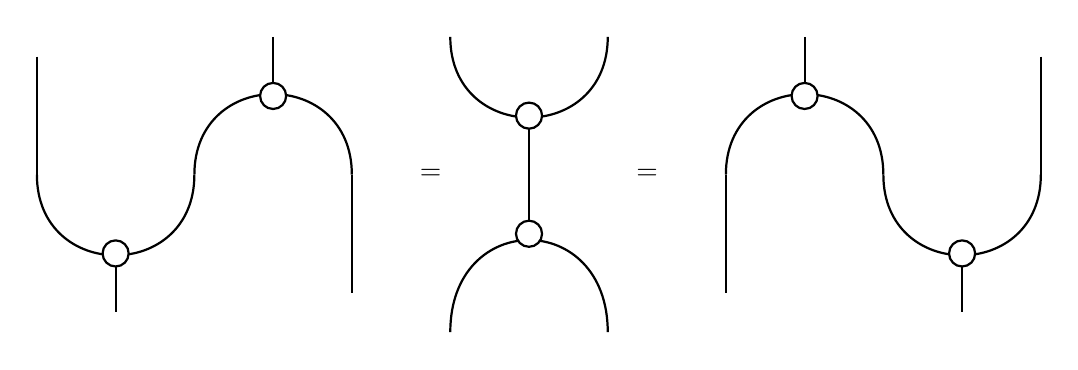 \begin{tikzpicture}
	\begin{pgfonlayer}{nodelayer}
		\node [style=none] (0) at (-1.25, 0) {$=$};
		\node [style=none] (1) at (1.5, 0) {$=$};
		\node [style=none] (2) at (1, 1.75) {};
		\node [style=none] (3) at (-1, 1.75) {};
		\node [draw, thick, style=none, minimum size=0.2 cm, circle, fill=white] (4) at (0, 0.75) {};
		\node [style=none] (5) at (-1, -2) {};
		\node [style=none] (6) at (1, -2) {};
		\node [draw, thick, style=none, minimum size=0.2 cm, circle, fill=white] (7) at (0, -0.75) {};
		\node [style=none] (8) at (-3.25, 1.75) {};
		\node [draw, thick, style=none, minimum size=0.2 cm, circle, fill=white] (9) at (-3.25, 1) {};
		\node [style=none] (10) at (-4.25, 0) {};
		\node [style=none] (11) at (-2.25, 0) {};
		\node [draw, thick, style=none, minimum size=0.2 cm, circle, fill=white] (12) at (-5.25, -1) {};
		\node [style=none] (13) at (-6.25, 0) {};
		\node [style=none] (14) at (-2.25, -1.5) {};
		\node [style=none] (15) at (-6.25, 1.5) {};
		\node [style=none] (16) at (-5.25, -1.75) {};
		\node [style=none] (17) at (2.5, -1.5) {};
		\node [style=none] (18) at (2.5, 0) {};
		\node [style=none] (19) at (4.5, 0) {};
		\node [style=none] (20) at (6.5, 0) {};
		\node [style=none] (21) at (2.5, 0) {};
		\node [draw, thick, style=none, minimum size=0.2 cm, circle, fill=white] (22) at (3.5, 1) {};
		\node [draw, thick, style=none, minimum size=0.2 cm, circle, fill=white] (23) at (5.5, -1) {};
		\node [style=none] (24) at (5.5, -1.75) {};
		\node [style=none] (25) at (3.5, 1.75) {};
		\node [style=none] (26) at (6.5, 1.5) {};
		\node [style=none] (27) at (4.5, 0) {};
	\end{pgfonlayer}
	\begin{pgfonlayer}{edgelayer}
		\draw [thick, bend left=90, looseness=1.75] (2.center) to (3.center);
		\draw [style=thick, bend left=90, looseness=2.00] (5.center) to (6.center);
		\draw [style=thick] (4.center) to (7.center);
		\draw [style=thick] (8.center) to (9.center);
		\draw [style=thick, bend left=90, looseness=1.75] (10.center) to (11.center);
		\draw [style=thick] (11.center) to (14.center);
		\draw [style=thick] (15.center) to (13.center);
		\draw [style=thick] (12.center) to (16.center);
		\draw [style=thick] (17.center) to (18.center);
		\draw [style=thick, bend left=90, looseness=1.75] (21.center) to (19.center);
		\draw [style=thick] (23.center) to (24.center);
		\draw [style=thick] (25.center) to (22.center);
		\draw [style=thick] (26.center) to (20.center);
		\draw [thick, bend right=90, looseness=1.75] (13.center) to (10.center);
		\draw [thick, bend right=90, looseness=1.75] (27.center) to (20.center);
	\end{pgfonlayer}
\end{tikzpicture}
